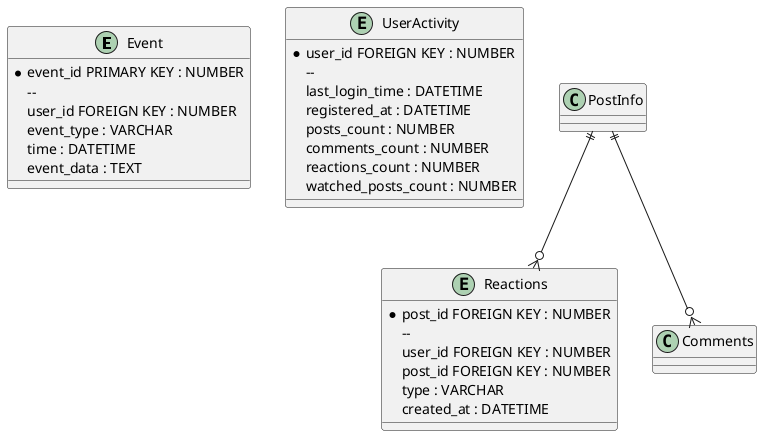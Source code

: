 @startuml

entity "Event" {
	* event_id PRIMARY KEY : NUMBER
  	--
  	user_id FOREIGN KEY : NUMBER
	event_type : VARCHAR
	time : DATETIME
	event_data : TEXT
}

entity "UserActivity" {
	* user_id FOREIGN KEY : NUMBER
  	--
  	last_login_time : DATETIME
	registered_at : DATETIME
	posts_count : NUMBER
	comments_count : NUMBER
	reactions_count : NUMBER
	watched_posts_count : NUMBER
}

entity "Reactions" {
	* post_id FOREIGN KEY : NUMBER
  	--
  	user_id FOREIGN KEY : NUMBER
	post_id FOREIGN KEY : NUMBER
	type : VARCHAR
	created_at : DATETIME
}

PostInfo ||--o{ Comments
PostInfo ||--o{ Reactions
  
@enduml